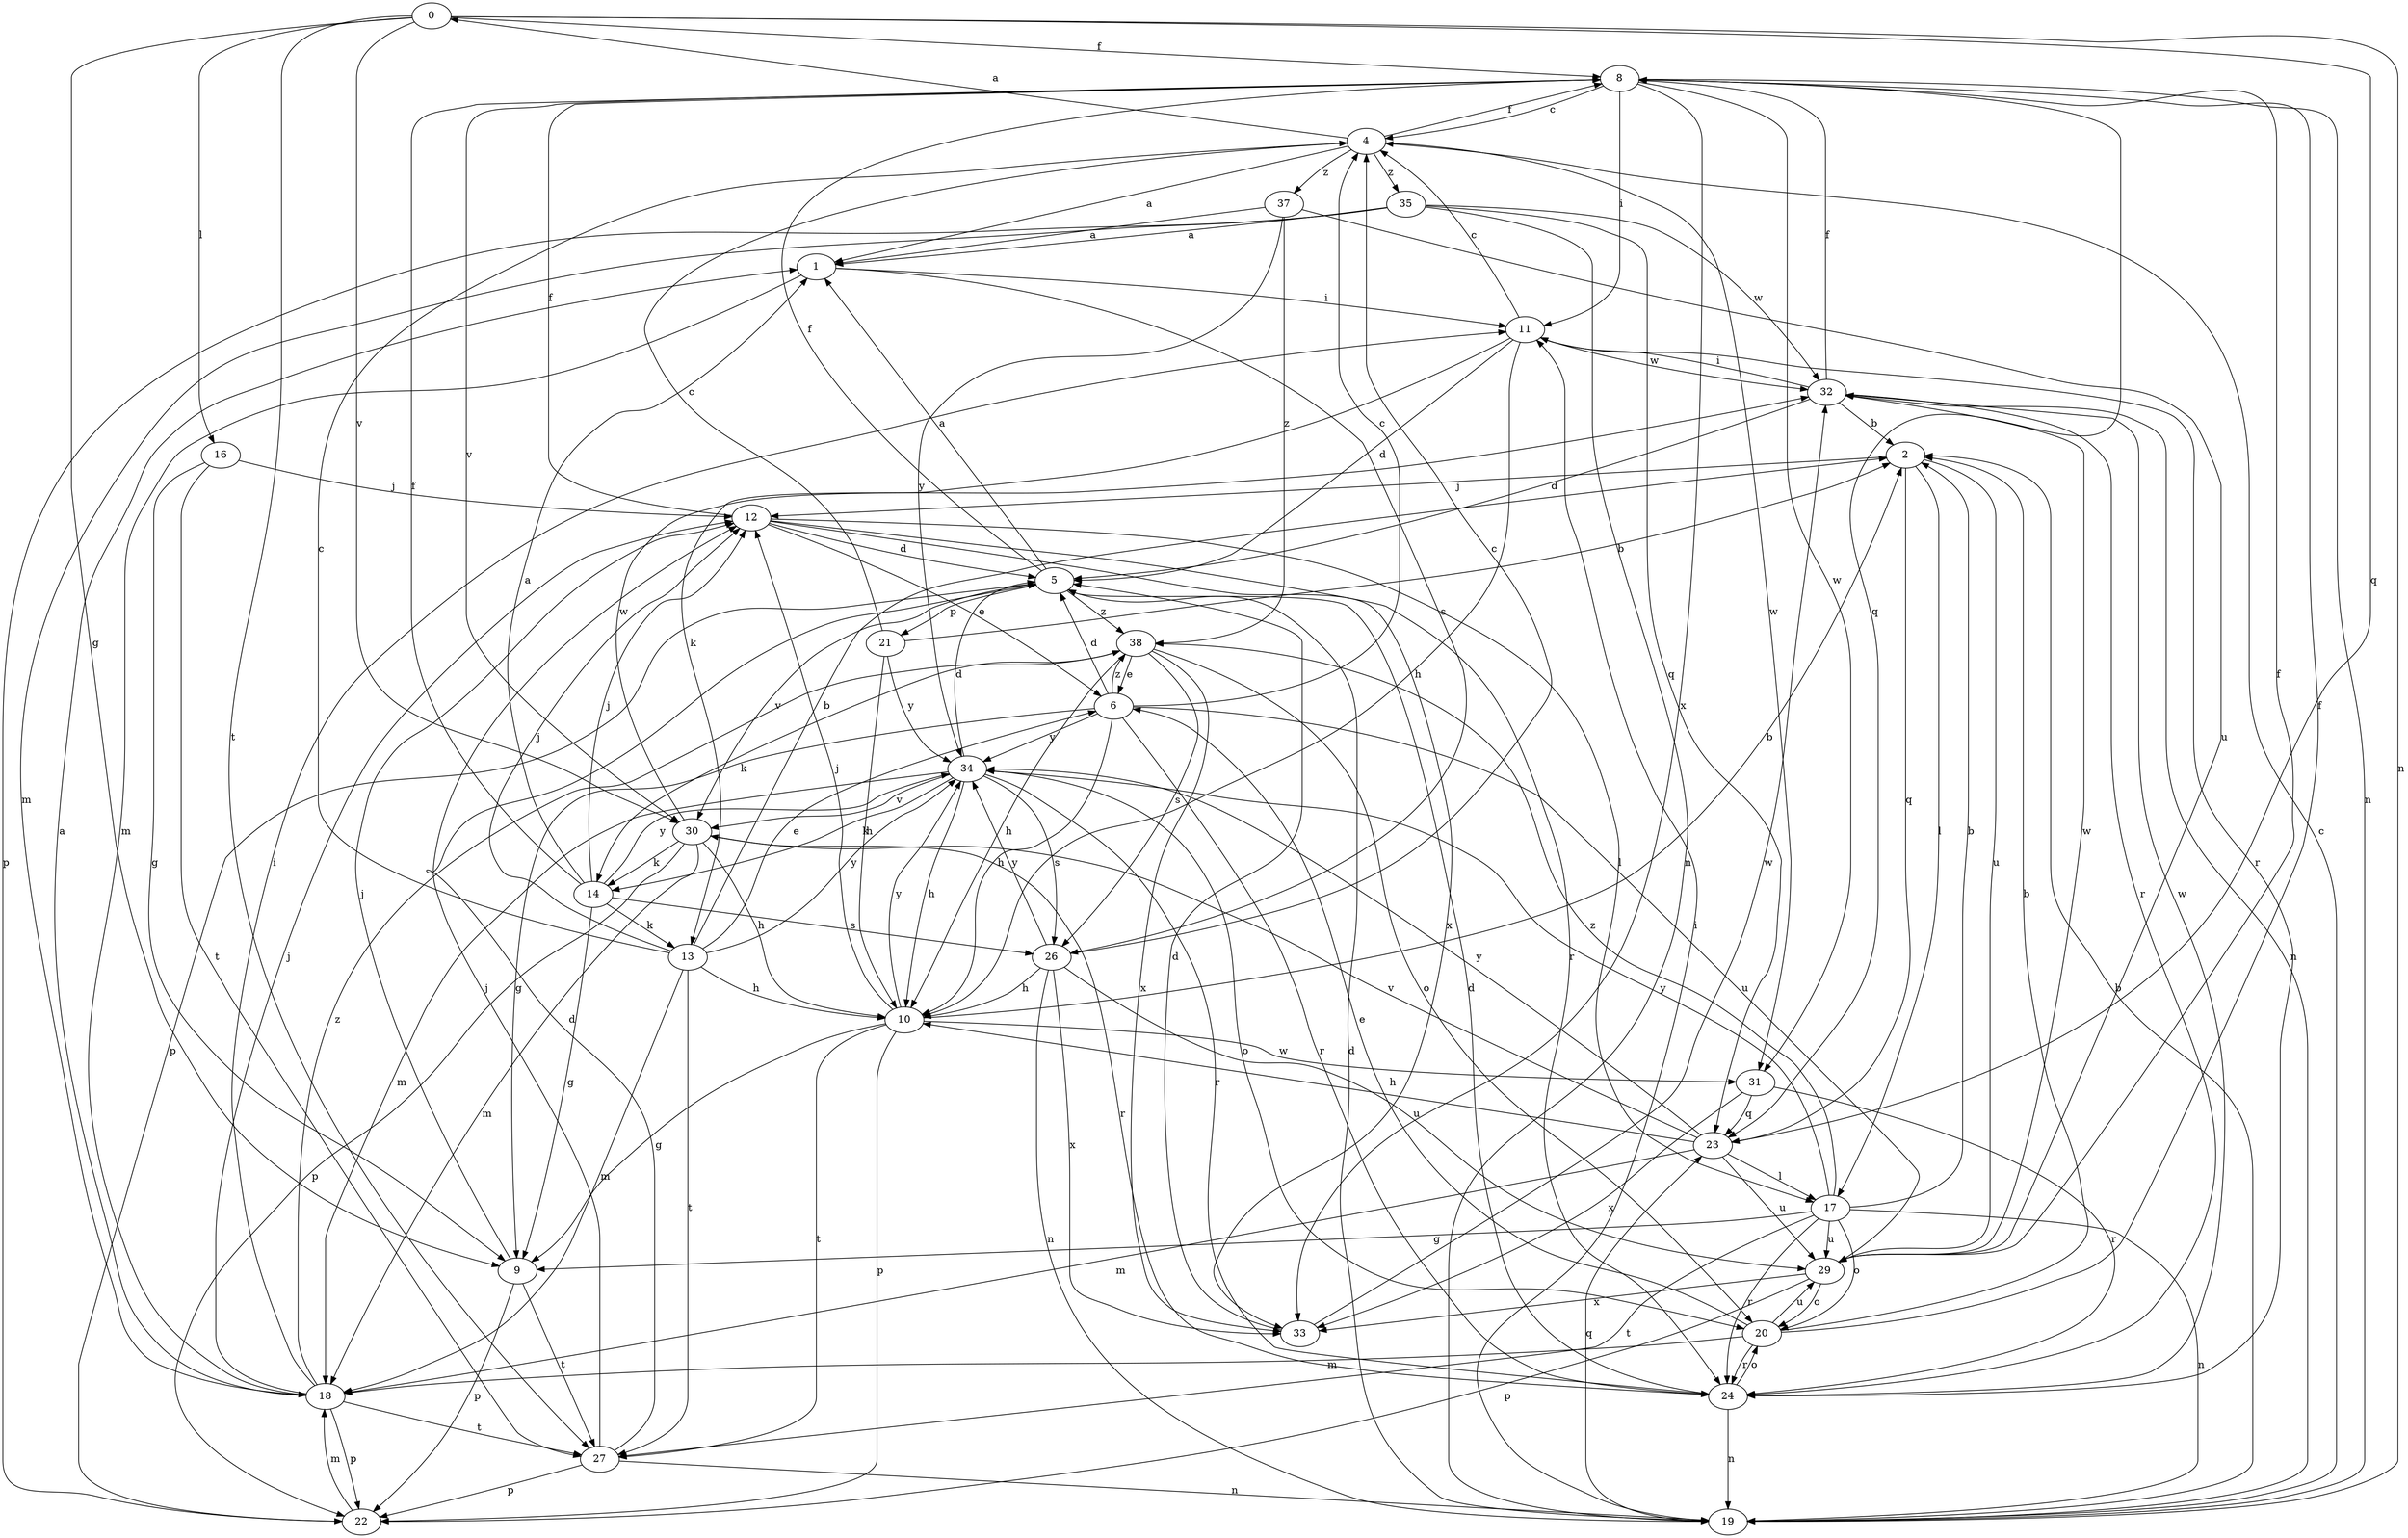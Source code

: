 strict digraph  {
0;
1;
2;
4;
5;
6;
8;
9;
10;
11;
12;
13;
14;
16;
17;
18;
19;
20;
21;
22;
23;
24;
26;
27;
29;
30;
31;
32;
33;
34;
35;
37;
38;
0 -> 8  [label=f];
0 -> 9  [label=g];
0 -> 16  [label=l];
0 -> 19  [label=n];
0 -> 23  [label=q];
0 -> 27  [label=t];
0 -> 30  [label=v];
1 -> 11  [label=i];
1 -> 18  [label=m];
1 -> 26  [label=s];
2 -> 12  [label=j];
2 -> 17  [label=l];
2 -> 23  [label=q];
2 -> 29  [label=u];
4 -> 0  [label=a];
4 -> 1  [label=a];
4 -> 8  [label=f];
4 -> 31  [label=w];
4 -> 35  [label=z];
4 -> 37  [label=z];
5 -> 1  [label=a];
5 -> 8  [label=f];
5 -> 21  [label=p];
5 -> 22  [label=p];
5 -> 30  [label=v];
5 -> 38  [label=z];
6 -> 4  [label=c];
6 -> 5  [label=d];
6 -> 9  [label=g];
6 -> 10  [label=h];
6 -> 24  [label=r];
6 -> 29  [label=u];
6 -> 34  [label=y];
6 -> 38  [label=z];
8 -> 4  [label=c];
8 -> 11  [label=i];
8 -> 19  [label=n];
8 -> 23  [label=q];
8 -> 30  [label=v];
8 -> 31  [label=w];
8 -> 33  [label=x];
9 -> 12  [label=j];
9 -> 22  [label=p];
9 -> 27  [label=t];
10 -> 2  [label=b];
10 -> 9  [label=g];
10 -> 12  [label=j];
10 -> 22  [label=p];
10 -> 27  [label=t];
10 -> 31  [label=w];
10 -> 34  [label=y];
11 -> 4  [label=c];
11 -> 5  [label=d];
11 -> 10  [label=h];
11 -> 13  [label=k];
11 -> 24  [label=r];
11 -> 32  [label=w];
12 -> 5  [label=d];
12 -> 6  [label=e];
12 -> 8  [label=f];
12 -> 17  [label=l];
12 -> 24  [label=r];
12 -> 33  [label=x];
13 -> 2  [label=b];
13 -> 4  [label=c];
13 -> 6  [label=e];
13 -> 10  [label=h];
13 -> 12  [label=j];
13 -> 18  [label=m];
13 -> 27  [label=t];
13 -> 34  [label=y];
14 -> 1  [label=a];
14 -> 8  [label=f];
14 -> 9  [label=g];
14 -> 12  [label=j];
14 -> 13  [label=k];
14 -> 26  [label=s];
14 -> 34  [label=y];
16 -> 9  [label=g];
16 -> 12  [label=j];
16 -> 27  [label=t];
17 -> 2  [label=b];
17 -> 9  [label=g];
17 -> 19  [label=n];
17 -> 20  [label=o];
17 -> 24  [label=r];
17 -> 27  [label=t];
17 -> 29  [label=u];
17 -> 34  [label=y];
17 -> 38  [label=z];
18 -> 1  [label=a];
18 -> 11  [label=i];
18 -> 12  [label=j];
18 -> 22  [label=p];
18 -> 27  [label=t];
18 -> 38  [label=z];
19 -> 2  [label=b];
19 -> 4  [label=c];
19 -> 5  [label=d];
19 -> 11  [label=i];
19 -> 23  [label=q];
20 -> 2  [label=b];
20 -> 6  [label=e];
20 -> 8  [label=f];
20 -> 18  [label=m];
20 -> 24  [label=r];
20 -> 29  [label=u];
21 -> 2  [label=b];
21 -> 4  [label=c];
21 -> 10  [label=h];
21 -> 34  [label=y];
22 -> 18  [label=m];
23 -> 10  [label=h];
23 -> 17  [label=l];
23 -> 18  [label=m];
23 -> 29  [label=u];
23 -> 30  [label=v];
23 -> 34  [label=y];
24 -> 5  [label=d];
24 -> 19  [label=n];
24 -> 20  [label=o];
24 -> 32  [label=w];
26 -> 4  [label=c];
26 -> 10  [label=h];
26 -> 19  [label=n];
26 -> 29  [label=u];
26 -> 33  [label=x];
26 -> 34  [label=y];
27 -> 5  [label=d];
27 -> 12  [label=j];
27 -> 19  [label=n];
27 -> 22  [label=p];
29 -> 8  [label=f];
29 -> 20  [label=o];
29 -> 22  [label=p];
29 -> 32  [label=w];
29 -> 33  [label=x];
30 -> 10  [label=h];
30 -> 14  [label=k];
30 -> 18  [label=m];
30 -> 22  [label=p];
30 -> 24  [label=r];
30 -> 32  [label=w];
31 -> 23  [label=q];
31 -> 24  [label=r];
31 -> 33  [label=x];
32 -> 2  [label=b];
32 -> 5  [label=d];
32 -> 8  [label=f];
32 -> 11  [label=i];
32 -> 19  [label=n];
32 -> 24  [label=r];
33 -> 5  [label=d];
33 -> 32  [label=w];
34 -> 5  [label=d];
34 -> 10  [label=h];
34 -> 14  [label=k];
34 -> 18  [label=m];
34 -> 20  [label=o];
34 -> 24  [label=r];
34 -> 26  [label=s];
34 -> 30  [label=v];
35 -> 1  [label=a];
35 -> 18  [label=m];
35 -> 19  [label=n];
35 -> 22  [label=p];
35 -> 23  [label=q];
35 -> 32  [label=w];
37 -> 1  [label=a];
37 -> 29  [label=u];
37 -> 34  [label=y];
37 -> 38  [label=z];
38 -> 6  [label=e];
38 -> 10  [label=h];
38 -> 14  [label=k];
38 -> 20  [label=o];
38 -> 26  [label=s];
38 -> 33  [label=x];
}

